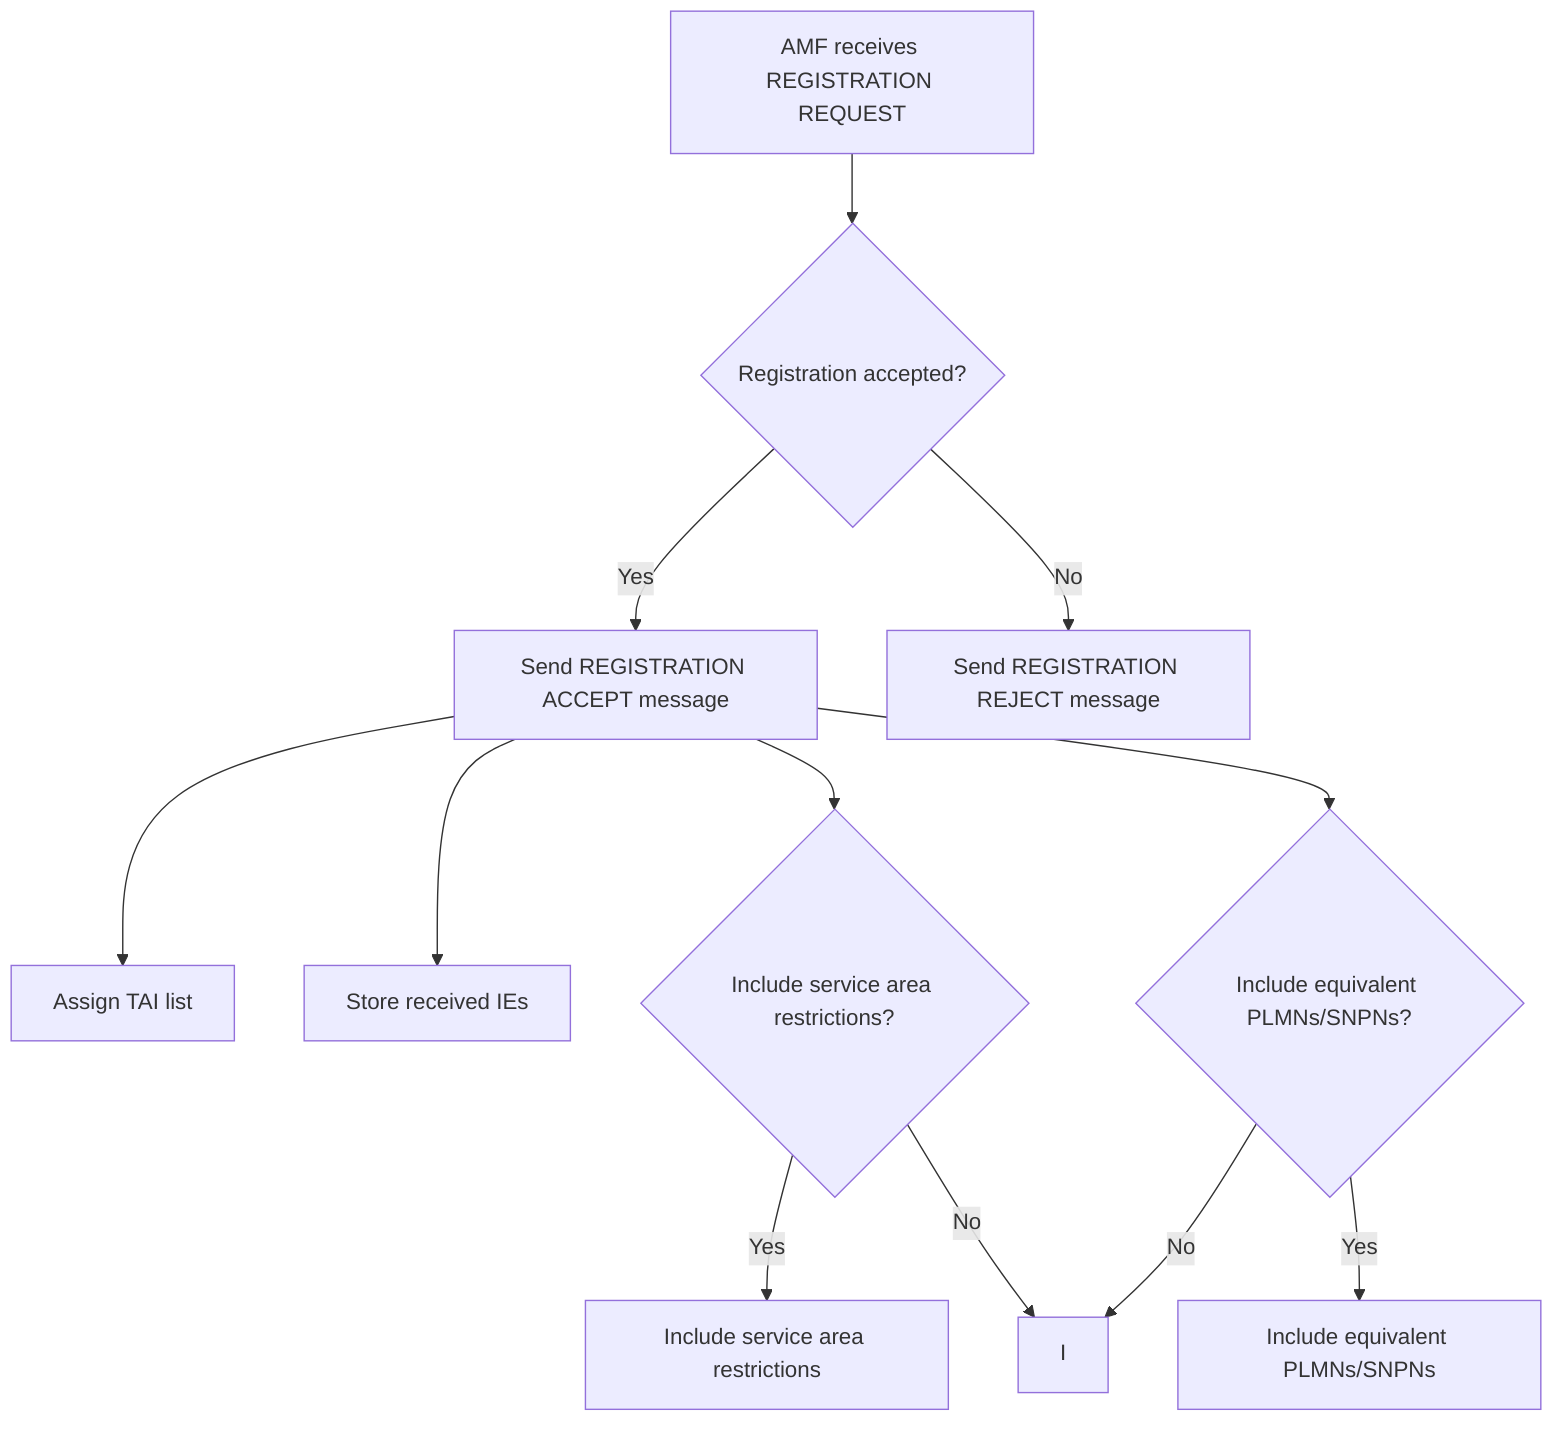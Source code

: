%% **Sub-Procedure 3: 5.5.1.2.4 Initial registration accepted by the network**

%% * **Key Information:** If the initial registration request is accepted, the AMF sends a REGISTRATION ACCEPT message.  The AMF handles restrictions differently for emergency registrations.  The AMF assigns and includes a TAI list, storing received information elements (5GMM capability, S1 UE network capability, UE security capability).  The AMF may include service area restrictions, equivalent PLMNs, or equivalent SNPNs (depending on the registration type).


%% * **Mermaid Flowchart:**

%% ```mermaid
graph TD
    A["AMF receives REGISTRATION REQUEST"] --> B{Registration accepted?};
    B -- Yes --> C["Send REGISTRATION ACCEPT message"];
    B -- No --> D["Send REGISTRATION REJECT message"];
    C --> E["Assign TAI list"];
    C --> F["Store received IEs"];
    C --> G{Include service area restrictions?};
    G -- Yes --> H["Include service area restrictions"];
    G -- No --> I;
    C --> J{Include equivalent PLMNs/SNPNs?};
    J -- Yes --> K["Include equivalent PLMNs/SNPNs"];
    J -- No --> I;